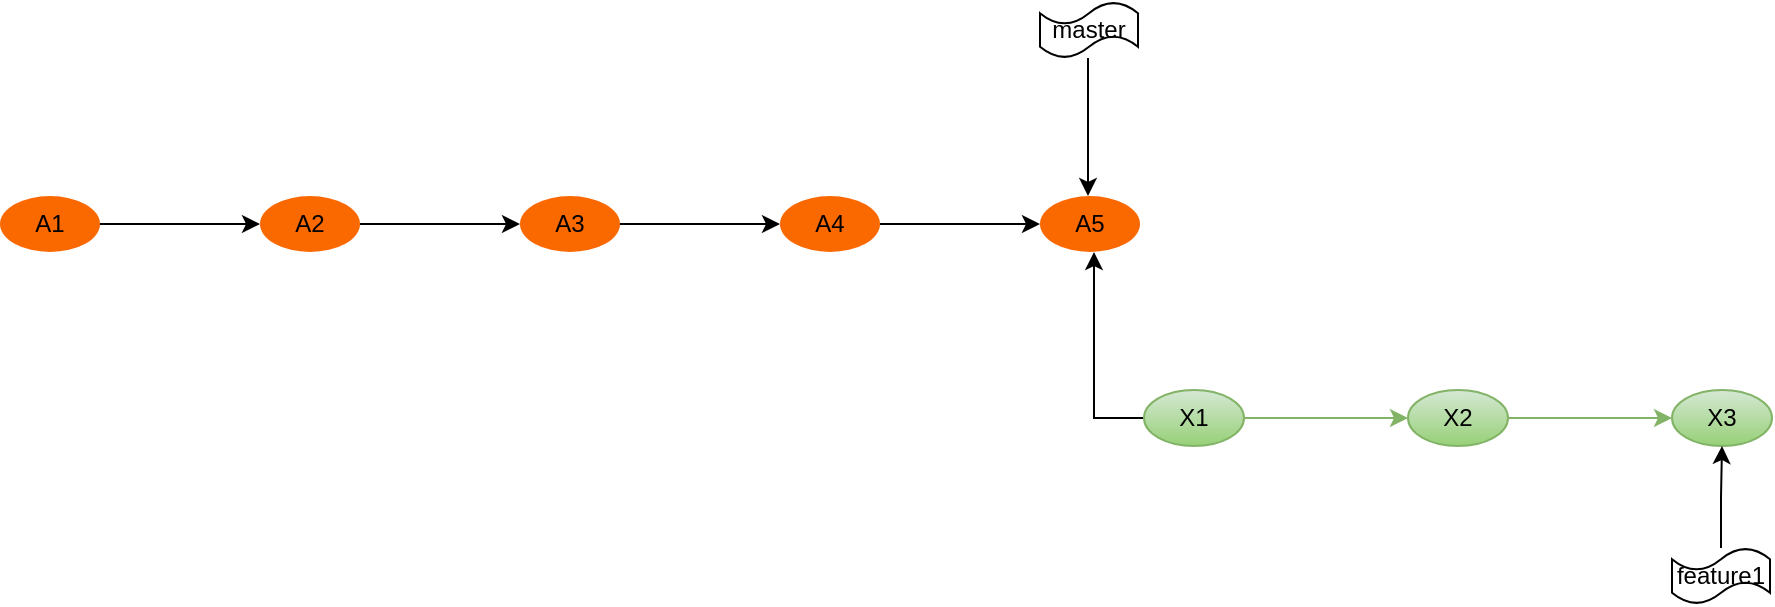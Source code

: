 <mxfile version="14.7.7" type="device"><diagram id="DfyygpmaXvw9Hfa390Xd" name="Page-1"><mxGraphModel dx="946" dy="519" grid="0" gridSize="10" guides="1" tooltips="1" connect="1" arrows="1" fold="1" page="0" pageScale="1" pageWidth="827" pageHeight="1169" math="0" shadow="0"><root><mxCell id="0"/><mxCell id="1" parent="0"/><mxCell id="pp4XPe1IxBasjHELvXpv-3" value="" style="edgeStyle=orthogonalEdgeStyle;rounded=0;orthogonalLoop=1;jettySize=auto;html=1;" edge="1" parent="1" source="pp4XPe1IxBasjHELvXpv-1" target="pp4XPe1IxBasjHELvXpv-2"><mxGeometry relative="1" as="geometry"/></mxCell><mxCell id="pp4XPe1IxBasjHELvXpv-1" value="A1" style="ellipse;whiteSpace=wrap;html=1;fillColor=#fa6800;fontColor=#000000;strokeColor=none;" vertex="1" parent="1"><mxGeometry x="35" y="183" width="50" height="28" as="geometry"/></mxCell><mxCell id="pp4XPe1IxBasjHELvXpv-5" value="" style="edgeStyle=orthogonalEdgeStyle;rounded=0;orthogonalLoop=1;jettySize=auto;html=1;" edge="1" parent="1" source="pp4XPe1IxBasjHELvXpv-2" target="pp4XPe1IxBasjHELvXpv-4"><mxGeometry relative="1" as="geometry"/></mxCell><mxCell id="pp4XPe1IxBasjHELvXpv-2" value="A2" style="ellipse;whiteSpace=wrap;html=1;fillColor=#fa6800;fontColor=#000000;strokeColor=none;" vertex="1" parent="1"><mxGeometry x="165" y="183" width="50" height="28" as="geometry"/></mxCell><mxCell id="pp4XPe1IxBasjHELvXpv-17" value="" style="edgeStyle=orthogonalEdgeStyle;rounded=0;orthogonalLoop=1;jettySize=auto;html=1;" edge="1" parent="1" source="pp4XPe1IxBasjHELvXpv-4" target="pp4XPe1IxBasjHELvXpv-16"><mxGeometry relative="1" as="geometry"/></mxCell><mxCell id="pp4XPe1IxBasjHELvXpv-4" value="A3" style="ellipse;whiteSpace=wrap;html=1;fillColor=#fa6800;fontColor=#000000;strokeColor=none;" vertex="1" parent="1"><mxGeometry x="295" y="183" width="50" height="28" as="geometry"/></mxCell><mxCell id="pp4XPe1IxBasjHELvXpv-6" value="" style="edgeStyle=orthogonalEdgeStyle;rounded=0;orthogonalLoop=1;jettySize=auto;html=1;gradientColor=#97d077;fillColor=#d5e8d4;strokeColor=#82b366;" edge="1" source="pp4XPe1IxBasjHELvXpv-7" target="pp4XPe1IxBasjHELvXpv-9" parent="1"><mxGeometry relative="1" as="geometry"/></mxCell><mxCell id="pp4XPe1IxBasjHELvXpv-11" style="edgeStyle=orthogonalEdgeStyle;rounded=0;orthogonalLoop=1;jettySize=auto;html=1;entryX=0.5;entryY=1;entryDx=0;entryDy=0;" edge="1" parent="1" source="pp4XPe1IxBasjHELvXpv-7"><mxGeometry relative="1" as="geometry"><mxPoint x="582" y="211" as="targetPoint"/><Array as="points"><mxPoint x="582" y="294"/></Array></mxGeometry></mxCell><mxCell id="pp4XPe1IxBasjHELvXpv-7" value="X1" style="ellipse;whiteSpace=wrap;html=1;fillColor=#d5e8d4;strokeColor=#82b366;gradientColor=#97d077;" vertex="1" parent="1"><mxGeometry x="607" y="280" width="50" height="28" as="geometry"/></mxCell><mxCell id="pp4XPe1IxBasjHELvXpv-8" value="" style="edgeStyle=orthogonalEdgeStyle;rounded=0;orthogonalLoop=1;jettySize=auto;html=1;gradientColor=#97d077;fillColor=#d5e8d4;strokeColor=#82b366;" edge="1" source="pp4XPe1IxBasjHELvXpv-9" target="pp4XPe1IxBasjHELvXpv-10" parent="1"><mxGeometry relative="1" as="geometry"/></mxCell><mxCell id="pp4XPe1IxBasjHELvXpv-9" value="X2" style="ellipse;whiteSpace=wrap;html=1;fillColor=#d5e8d4;strokeColor=#82b366;gradientColor=#97d077;" vertex="1" parent="1"><mxGeometry x="739" y="280" width="50" height="28" as="geometry"/></mxCell><mxCell id="pp4XPe1IxBasjHELvXpv-10" value="X3" style="ellipse;whiteSpace=wrap;html=1;fillColor=#d5e8d4;strokeColor=#82b366;gradientColor=#97d077;" vertex="1" parent="1"><mxGeometry x="871" y="280" width="50" height="28" as="geometry"/></mxCell><mxCell id="pp4XPe1IxBasjHELvXpv-13" style="edgeStyle=orthogonalEdgeStyle;rounded=0;orthogonalLoop=1;jettySize=auto;html=1;entryX=0.5;entryY=0;entryDx=0;entryDy=0;" edge="1" parent="1" source="pp4XPe1IxBasjHELvXpv-12"><mxGeometry relative="1" as="geometry"><mxPoint x="579" y="183" as="targetPoint"/></mxGeometry></mxCell><mxCell id="pp4XPe1IxBasjHELvXpv-12" value="master" style="shape=tape;whiteSpace=wrap;html=1;" vertex="1" parent="1"><mxGeometry x="555" y="86" width="49" height="28" as="geometry"/></mxCell><mxCell id="pp4XPe1IxBasjHELvXpv-15" style="edgeStyle=orthogonalEdgeStyle;rounded=0;orthogonalLoop=1;jettySize=auto;html=1;entryX=0.5;entryY=1;entryDx=0;entryDy=0;" edge="1" parent="1" source="pp4XPe1IxBasjHELvXpv-14" target="pp4XPe1IxBasjHELvXpv-10"><mxGeometry relative="1" as="geometry"/></mxCell><mxCell id="pp4XPe1IxBasjHELvXpv-14" value="feature1" style="shape=tape;whiteSpace=wrap;html=1;" vertex="1" parent="1"><mxGeometry x="871" y="359" width="49" height="28" as="geometry"/></mxCell><mxCell id="pp4XPe1IxBasjHELvXpv-22" value="" style="edgeStyle=orthogonalEdgeStyle;rounded=0;orthogonalLoop=1;jettySize=auto;html=1;" edge="1" parent="1" source="pp4XPe1IxBasjHELvXpv-16" target="pp4XPe1IxBasjHELvXpv-21"><mxGeometry relative="1" as="geometry"/></mxCell><mxCell id="pp4XPe1IxBasjHELvXpv-16" value="A4" style="ellipse;whiteSpace=wrap;html=1;fillColor=#fa6800;fontColor=#000000;strokeColor=none;" vertex="1" parent="1"><mxGeometry x="425" y="183" width="50" height="28" as="geometry"/></mxCell><mxCell id="pp4XPe1IxBasjHELvXpv-21" value="A5" style="ellipse;whiteSpace=wrap;html=1;fillColor=#fa6800;fontColor=#000000;strokeColor=none;" vertex="1" parent="1"><mxGeometry x="555" y="183" width="50" height="28" as="geometry"/></mxCell></root></mxGraphModel></diagram></mxfile>